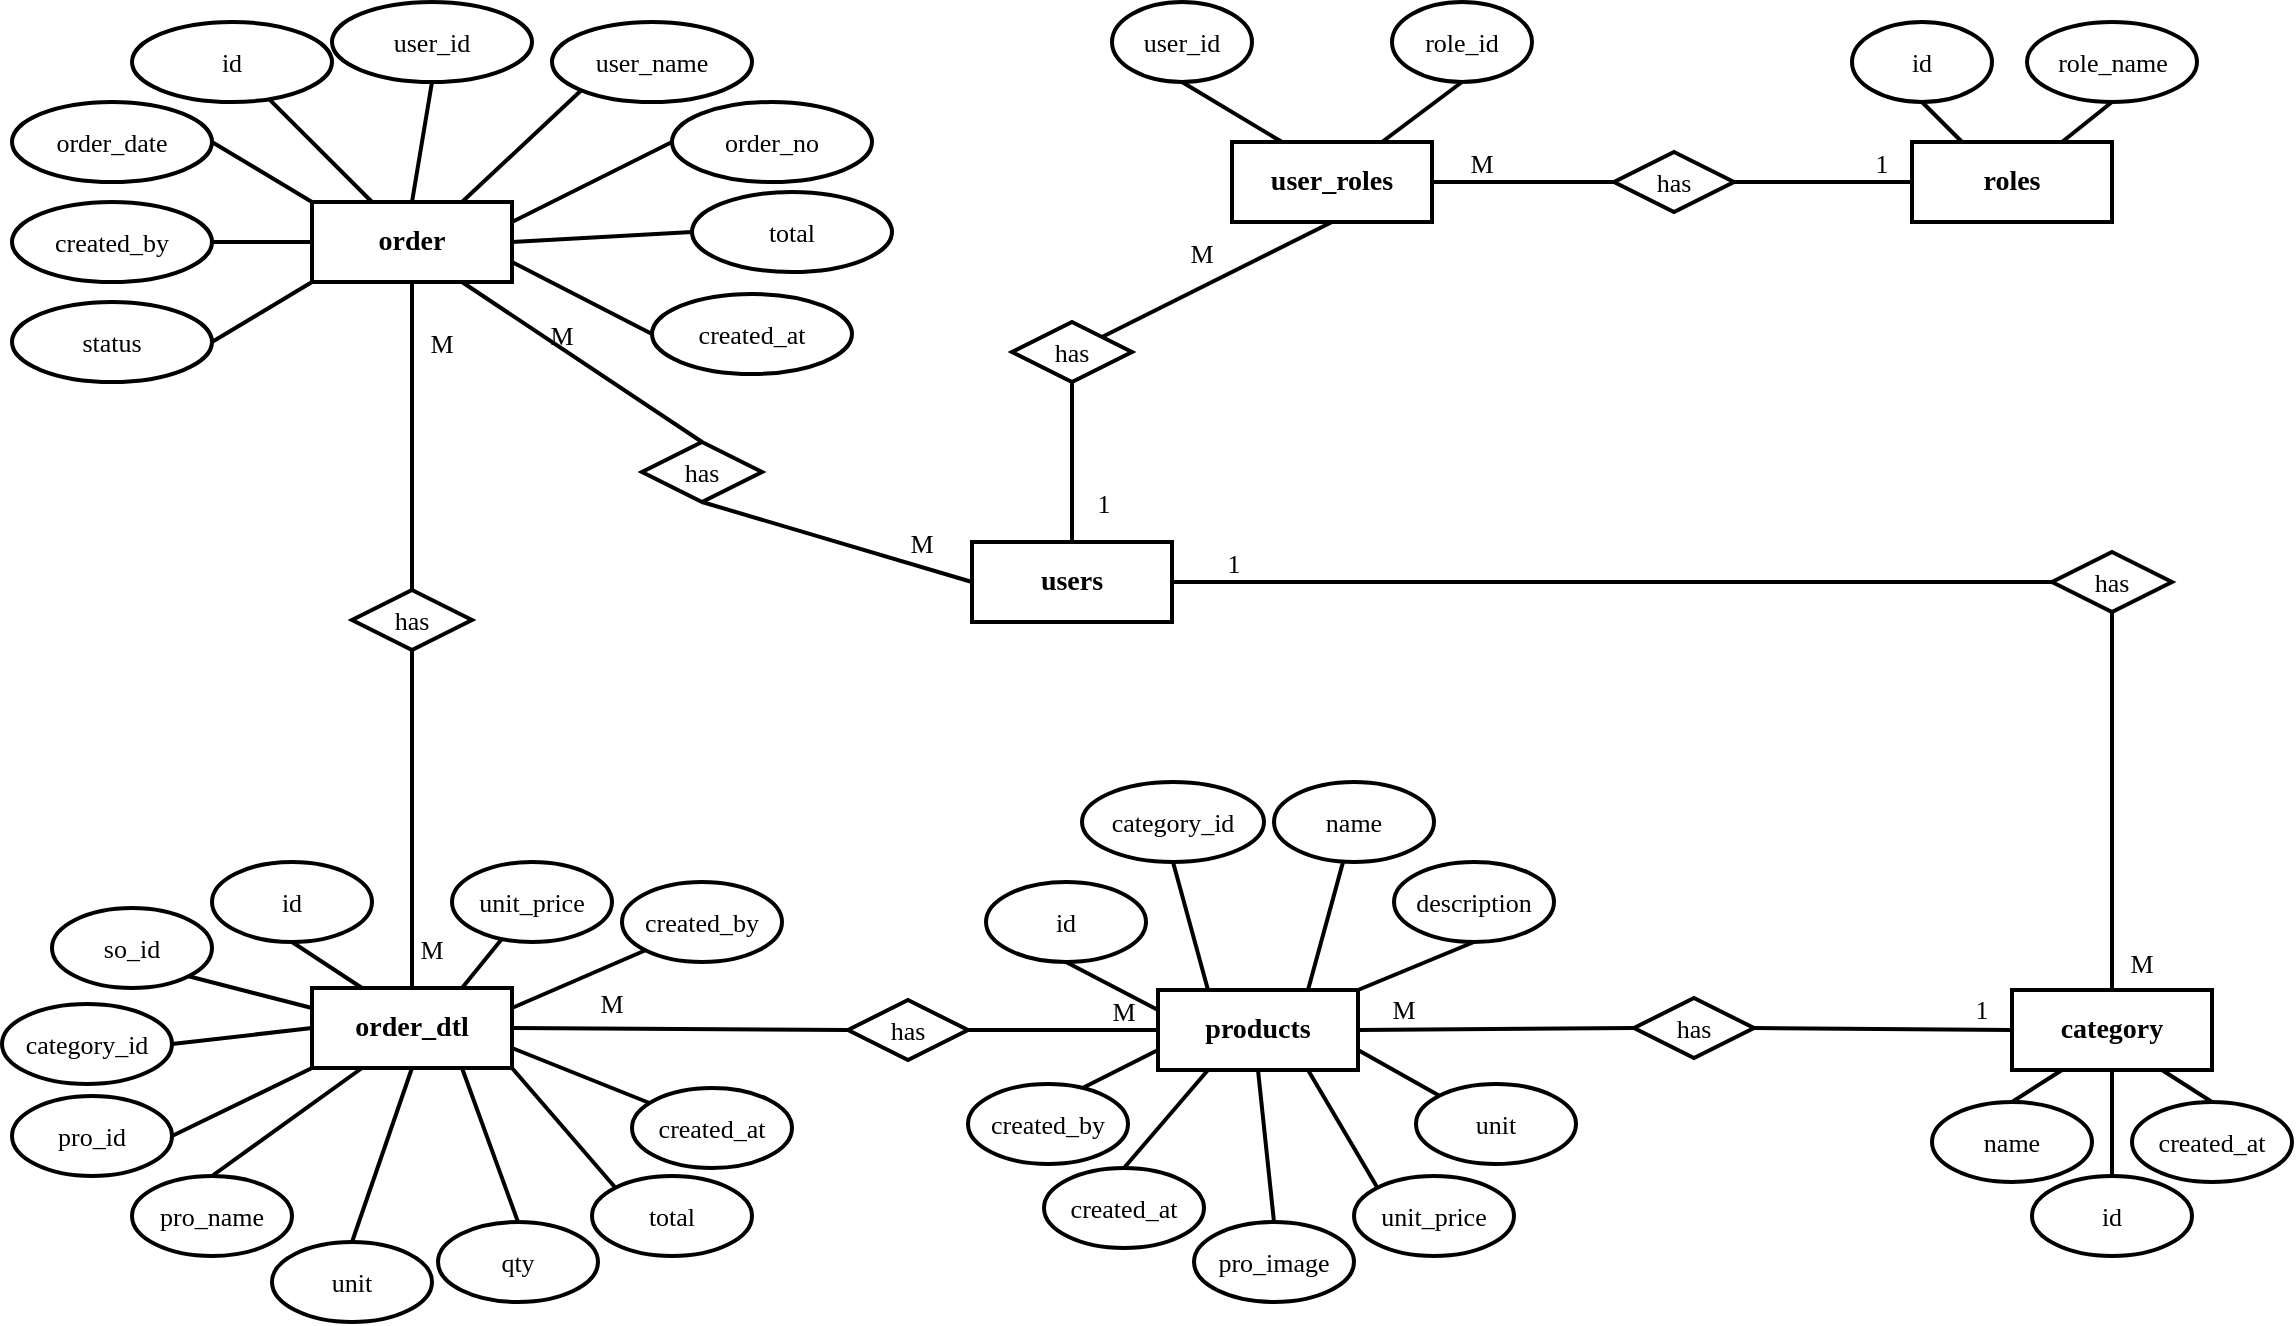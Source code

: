 <mxfile version="14.8.3" type="github">
  <diagram id="MFfuGnGE7eKgoKoQk3Xu" name="Page-1">
    <mxGraphModel dx="1736" dy="964" grid="1" gridSize="10" guides="1" tooltips="1" connect="1" arrows="1" fold="1" page="1" pageScale="1" pageWidth="1169" pageHeight="827" math="0" shadow="0">
      <root>
        <mxCell id="0" />
        <mxCell id="1" parent="0" />
        <mxCell id="R3Tt-nIXnRW_d_NXv3qJ-1" value="order" style="whiteSpace=wrap;html=1;align=center;fontSize=14;fontFamily=Verdana;fontStyle=1;strokeWidth=2;" parent="1" vertex="1">
          <mxGeometry x="165" y="190" width="100" height="40" as="geometry" />
        </mxCell>
        <mxCell id="R3Tt-nIXnRW_d_NXv3qJ-3" value="id" style="ellipse;whiteSpace=wrap;html=1;align=center;fontSize=13;fontFamily=Verdana;strokeWidth=2;" parent="1" vertex="1">
          <mxGeometry x="75" y="100" width="100" height="40" as="geometry" />
        </mxCell>
        <mxCell id="R3Tt-nIXnRW_d_NXv3qJ-4" value="user_id" style="ellipse;whiteSpace=wrap;html=1;align=center;fontSize=13;fontFamily=Verdana;strokeWidth=2;" parent="1" vertex="1">
          <mxGeometry x="175" y="90" width="100" height="40" as="geometry" />
        </mxCell>
        <mxCell id="R3Tt-nIXnRW_d_NXv3qJ-5" value="user_name" style="ellipse;whiteSpace=wrap;html=1;align=center;fontSize=13;fontFamily=Verdana;strokeWidth=2;" parent="1" vertex="1">
          <mxGeometry x="285" y="100" width="100" height="40" as="geometry" />
        </mxCell>
        <mxCell id="R3Tt-nIXnRW_d_NXv3qJ-6" value="total" style="ellipse;whiteSpace=wrap;html=1;align=center;fontSize=13;fontFamily=Verdana;strokeWidth=2;" parent="1" vertex="1">
          <mxGeometry x="355" y="185" width="100" height="40" as="geometry" />
        </mxCell>
        <mxCell id="R3Tt-nIXnRW_d_NXv3qJ-7" value="created_by" style="ellipse;whiteSpace=wrap;html=1;align=center;fontSize=13;fontFamily=Verdana;strokeWidth=2;" parent="1" vertex="1">
          <mxGeometry x="15" y="190" width="100" height="40" as="geometry" />
        </mxCell>
        <mxCell id="R3Tt-nIXnRW_d_NXv3qJ-8" value="order_no" style="ellipse;whiteSpace=wrap;html=1;align=center;fontSize=13;fontFamily=Verdana;strokeWidth=2;" parent="1" vertex="1">
          <mxGeometry x="345" y="140" width="100" height="40" as="geometry" />
        </mxCell>
        <mxCell id="R3Tt-nIXnRW_d_NXv3qJ-9" value="order_date" style="ellipse;whiteSpace=wrap;html=1;align=center;fontSize=13;fontFamily=Verdana;strokeWidth=2;" parent="1" vertex="1">
          <mxGeometry x="15" y="140" width="100" height="40" as="geometry" />
        </mxCell>
        <mxCell id="R3Tt-nIXnRW_d_NXv3qJ-10" value="created_at" style="ellipse;whiteSpace=wrap;html=1;align=center;fontSize=13;fontFamily=Verdana;strokeWidth=2;" parent="1" vertex="1">
          <mxGeometry x="335" y="236" width="100" height="40" as="geometry" />
        </mxCell>
        <mxCell id="R3Tt-nIXnRW_d_NXv3qJ-11" value="status" style="ellipse;whiteSpace=wrap;html=1;align=center;fontSize=13;fontFamily=Verdana;strokeWidth=2;" parent="1" vertex="1">
          <mxGeometry x="15" y="240" width="100" height="40" as="geometry" />
        </mxCell>
        <mxCell id="R3Tt-nIXnRW_d_NXv3qJ-14" value="" style="endArrow=none;html=1;rounded=0;strokeWidth=2;exitX=1;exitY=0.5;exitDx=0;exitDy=0;entryX=0;entryY=1;entryDx=0;entryDy=0;fontSize=13;fontFamily=Verdana;" parent="1" source="R3Tt-nIXnRW_d_NXv3qJ-11" target="R3Tt-nIXnRW_d_NXv3qJ-1" edge="1">
          <mxGeometry relative="1" as="geometry">
            <mxPoint x="335" y="330" as="sourcePoint" />
            <mxPoint x="495" y="330" as="targetPoint" />
          </mxGeometry>
        </mxCell>
        <mxCell id="R3Tt-nIXnRW_d_NXv3qJ-15" value="" style="endArrow=none;html=1;rounded=0;strokeWidth=2;exitX=1;exitY=0.5;exitDx=0;exitDy=0;entryX=0;entryY=0.5;entryDx=0;entryDy=0;fontSize=13;fontFamily=Verdana;" parent="1" source="R3Tt-nIXnRW_d_NXv3qJ-7" target="R3Tt-nIXnRW_d_NXv3qJ-1" edge="1">
          <mxGeometry relative="1" as="geometry">
            <mxPoint x="335" y="330" as="sourcePoint" />
            <mxPoint x="495" y="330" as="targetPoint" />
          </mxGeometry>
        </mxCell>
        <mxCell id="R3Tt-nIXnRW_d_NXv3qJ-16" value="" style="endArrow=none;html=1;rounded=0;strokeWidth=2;exitX=1;exitY=0.5;exitDx=0;exitDy=0;entryX=0;entryY=0;entryDx=0;entryDy=0;fontSize=13;fontFamily=Verdana;" parent="1" source="R3Tt-nIXnRW_d_NXv3qJ-9" target="R3Tt-nIXnRW_d_NXv3qJ-1" edge="1">
          <mxGeometry relative="1" as="geometry">
            <mxPoint x="335" y="330" as="sourcePoint" />
            <mxPoint x="495" y="330" as="targetPoint" />
          </mxGeometry>
        </mxCell>
        <mxCell id="R3Tt-nIXnRW_d_NXv3qJ-17" value="" style="endArrow=none;html=1;rounded=0;strokeWidth=2;fontSize=13;fontFamily=Verdana;" parent="1" source="R3Tt-nIXnRW_d_NXv3qJ-3" target="R3Tt-nIXnRW_d_NXv3qJ-1" edge="1">
          <mxGeometry relative="1" as="geometry">
            <mxPoint x="335" y="330" as="sourcePoint" />
            <mxPoint x="495" y="330" as="targetPoint" />
          </mxGeometry>
        </mxCell>
        <mxCell id="R3Tt-nIXnRW_d_NXv3qJ-18" value="" style="endArrow=none;html=1;rounded=0;strokeWidth=2;exitX=0.5;exitY=1;exitDx=0;exitDy=0;entryX=0.5;entryY=0;entryDx=0;entryDy=0;fontSize=13;fontFamily=Verdana;" parent="1" source="R3Tt-nIXnRW_d_NXv3qJ-4" target="R3Tt-nIXnRW_d_NXv3qJ-1" edge="1">
          <mxGeometry relative="1" as="geometry">
            <mxPoint x="335" y="330" as="sourcePoint" />
            <mxPoint x="495" y="330" as="targetPoint" />
          </mxGeometry>
        </mxCell>
        <mxCell id="R3Tt-nIXnRW_d_NXv3qJ-19" value="" style="endArrow=none;html=1;rounded=0;strokeWidth=2;exitX=0;exitY=1;exitDx=0;exitDy=0;entryX=0.75;entryY=0;entryDx=0;entryDy=0;fontSize=13;fontFamily=Verdana;" parent="1" source="R3Tt-nIXnRW_d_NXv3qJ-5" target="R3Tt-nIXnRW_d_NXv3qJ-1" edge="1">
          <mxGeometry relative="1" as="geometry">
            <mxPoint x="335" y="330" as="sourcePoint" />
            <mxPoint x="495" y="330" as="targetPoint" />
          </mxGeometry>
        </mxCell>
        <mxCell id="R3Tt-nIXnRW_d_NXv3qJ-20" value="" style="endArrow=none;html=1;rounded=0;strokeWidth=2;exitX=0;exitY=0.5;exitDx=0;exitDy=0;entryX=1;entryY=0.25;entryDx=0;entryDy=0;fontSize=13;fontFamily=Verdana;" parent="1" source="R3Tt-nIXnRW_d_NXv3qJ-8" target="R3Tt-nIXnRW_d_NXv3qJ-1" edge="1">
          <mxGeometry relative="1" as="geometry">
            <mxPoint x="335" y="330" as="sourcePoint" />
            <mxPoint x="495" y="330" as="targetPoint" />
          </mxGeometry>
        </mxCell>
        <mxCell id="R3Tt-nIXnRW_d_NXv3qJ-21" value="" style="endArrow=none;html=1;rounded=0;strokeWidth=2;exitX=0;exitY=0.5;exitDx=0;exitDy=0;entryX=1;entryY=0.5;entryDx=0;entryDy=0;fontSize=13;fontFamily=Verdana;" parent="1" source="R3Tt-nIXnRW_d_NXv3qJ-6" target="R3Tt-nIXnRW_d_NXv3qJ-1" edge="1">
          <mxGeometry relative="1" as="geometry">
            <mxPoint x="335" y="330" as="sourcePoint" />
            <mxPoint x="495" y="330" as="targetPoint" />
          </mxGeometry>
        </mxCell>
        <mxCell id="R3Tt-nIXnRW_d_NXv3qJ-22" value="" style="endArrow=none;html=1;rounded=0;strokeWidth=2;exitX=0;exitY=0.5;exitDx=0;exitDy=0;fontSize=13;entryX=1;entryY=0.75;entryDx=0;entryDy=0;fontFamily=Verdana;" parent="1" source="R3Tt-nIXnRW_d_NXv3qJ-10" target="R3Tt-nIXnRW_d_NXv3qJ-1" edge="1">
          <mxGeometry relative="1" as="geometry">
            <mxPoint x="335" y="330" as="sourcePoint" />
            <mxPoint x="495" y="330" as="targetPoint" />
          </mxGeometry>
        </mxCell>
        <mxCell id="R3Tt-nIXnRW_d_NXv3qJ-23" value="order_dtl" style="whiteSpace=wrap;html=1;align=center;fontSize=14;fontFamily=Verdana;fontStyle=1;strokeWidth=2;" parent="1" vertex="1">
          <mxGeometry x="165" y="583" width="100" height="40" as="geometry" />
        </mxCell>
        <mxCell id="R3Tt-nIXnRW_d_NXv3qJ-31" value="M" style="text;strokeColor=none;fillColor=none;spacingLeft=4;spacingRight=4;overflow=hidden;rotatable=0;points=[[0,0.5],[1,0.5]];portConstraint=eastwest;fontSize=13;align=center;verticalAlign=middle;fontFamily=Verdana;strokeWidth=2;" parent="1" vertex="1">
          <mxGeometry x="215" y="250" width="30" height="20" as="geometry" />
        </mxCell>
        <mxCell id="R3Tt-nIXnRW_d_NXv3qJ-32" value="has" style="shape=rhombus;perimeter=rhombusPerimeter;whiteSpace=wrap;html=1;align=center;fontSize=13;fontFamily=Verdana;strokeWidth=2;" parent="1" vertex="1">
          <mxGeometry x="185" y="384" width="60" height="30" as="geometry" />
        </mxCell>
        <mxCell id="R3Tt-nIXnRW_d_NXv3qJ-33" value="" style="endArrow=none;html=1;rounded=0;fontSize=13;strokeWidth=2;exitX=0.5;exitY=1;exitDx=0;exitDy=0;fontFamily=Verdana;" parent="1" source="R3Tt-nIXnRW_d_NXv3qJ-1" target="R3Tt-nIXnRW_d_NXv3qJ-32" edge="1">
          <mxGeometry relative="1" as="geometry">
            <mxPoint x="205" y="320" as="sourcePoint" />
            <mxPoint x="365" y="320" as="targetPoint" />
          </mxGeometry>
        </mxCell>
        <mxCell id="R3Tt-nIXnRW_d_NXv3qJ-34" value="" style="endArrow=none;html=1;rounded=0;fontSize=13;strokeWidth=2;exitX=0.5;exitY=1;exitDx=0;exitDy=0;entryX=0.5;entryY=0;entryDx=0;entryDy=0;fontFamily=Verdana;" parent="1" source="R3Tt-nIXnRW_d_NXv3qJ-32" target="R3Tt-nIXnRW_d_NXv3qJ-23" edge="1">
          <mxGeometry relative="1" as="geometry">
            <mxPoint x="205" y="320" as="sourcePoint" />
            <mxPoint x="365" y="320" as="targetPoint" />
          </mxGeometry>
        </mxCell>
        <mxCell id="R3Tt-nIXnRW_d_NXv3qJ-35" value="users" style="whiteSpace=wrap;html=1;align=center;fontSize=14;fontFamily=Verdana;fontStyle=1;strokeWidth=2;" parent="1" vertex="1">
          <mxGeometry x="495" y="360" width="100" height="40" as="geometry" />
        </mxCell>
        <mxCell id="R3Tt-nIXnRW_d_NXv3qJ-36" value="M" style="text;strokeColor=none;fillColor=none;spacingLeft=4;spacingRight=4;overflow=hidden;rotatable=0;points=[[0,0.5],[1,0.5]];portConstraint=eastwest;fontSize=13;align=center;verticalAlign=middle;fontFamily=Verdana;strokeWidth=2;" parent="1" vertex="1">
          <mxGeometry x="455" y="350" width="30" height="20" as="geometry" />
        </mxCell>
        <mxCell id="R3Tt-nIXnRW_d_NXv3qJ-37" value="has" style="shape=rhombus;perimeter=rhombusPerimeter;whiteSpace=wrap;html=1;align=center;fontSize=13;fontFamily=Verdana;strokeWidth=2;" parent="1" vertex="1">
          <mxGeometry x="330" y="310" width="60" height="30" as="geometry" />
        </mxCell>
        <mxCell id="R3Tt-nIXnRW_d_NXv3qJ-38" value="" style="endArrow=none;html=1;rounded=0;fontSize=13;strokeWidth=2;exitX=0.75;exitY=1;exitDx=0;exitDy=0;entryX=0.5;entryY=0;entryDx=0;entryDy=0;fontFamily=Verdana;" parent="1" source="R3Tt-nIXnRW_d_NXv3qJ-1" target="R3Tt-nIXnRW_d_NXv3qJ-37" edge="1">
          <mxGeometry relative="1" as="geometry">
            <mxPoint x="325" y="290" as="sourcePoint" />
            <mxPoint x="475" y="380" as="targetPoint" />
          </mxGeometry>
        </mxCell>
        <mxCell id="R3Tt-nIXnRW_d_NXv3qJ-39" value="" style="endArrow=none;html=1;rounded=0;fontSize=13;strokeWidth=2;exitX=0.5;exitY=1;exitDx=0;exitDy=0;entryX=0;entryY=0.5;entryDx=0;entryDy=0;fontFamily=Verdana;" parent="1" source="R3Tt-nIXnRW_d_NXv3qJ-37" target="R3Tt-nIXnRW_d_NXv3qJ-35" edge="1">
          <mxGeometry relative="1" as="geometry">
            <mxPoint x="315" y="380" as="sourcePoint" />
            <mxPoint x="325" y="470" as="targetPoint" />
          </mxGeometry>
        </mxCell>
        <mxCell id="R3Tt-nIXnRW_d_NXv3qJ-40" value="M" style="text;strokeColor=none;fillColor=none;spacingLeft=4;spacingRight=4;overflow=hidden;rotatable=0;points=[[0,0.5],[1,0.5]];portConstraint=eastwest;fontSize=13;align=center;verticalAlign=middle;fontFamily=Verdana;strokeWidth=2;" parent="1" vertex="1">
          <mxGeometry x="275" y="246" width="30" height="20" as="geometry" />
        </mxCell>
        <mxCell id="R3Tt-nIXnRW_d_NXv3qJ-42" value="user_roles" style="whiteSpace=wrap;html=1;align=center;fontSize=14;fontFamily=Verdana;fontStyle=1;strokeWidth=2;" parent="1" vertex="1">
          <mxGeometry x="625" y="160" width="100" height="40" as="geometry" />
        </mxCell>
        <mxCell id="R3Tt-nIXnRW_d_NXv3qJ-43" value="M" style="text;strokeColor=none;fillColor=none;spacingLeft=4;spacingRight=4;overflow=hidden;rotatable=0;points=[[0,0.5],[1,0.5]];portConstraint=eastwest;fontSize=13;align=center;verticalAlign=middle;fontFamily=Verdana;strokeWidth=2;" parent="1" vertex="1">
          <mxGeometry x="595" y="205" width="30" height="20" as="geometry" />
        </mxCell>
        <mxCell id="R3Tt-nIXnRW_d_NXv3qJ-44" value="has" style="shape=rhombus;perimeter=rhombusPerimeter;whiteSpace=wrap;html=1;align=center;fontSize=13;fontFamily=Verdana;strokeWidth=2;" parent="1" vertex="1">
          <mxGeometry x="515" y="250" width="60" height="30" as="geometry" />
        </mxCell>
        <mxCell id="R3Tt-nIXnRW_d_NXv3qJ-45" value="" style="endArrow=none;html=1;rounded=0;fontSize=13;strokeWidth=2;exitX=0.5;exitY=1;exitDx=0;exitDy=0;fontFamily=Verdana;" parent="1" source="R3Tt-nIXnRW_d_NXv3qJ-42" target="R3Tt-nIXnRW_d_NXv3qJ-44" edge="1">
          <mxGeometry relative="1" as="geometry">
            <mxPoint x="535" y="270" as="sourcePoint" />
            <mxPoint x="695" y="270" as="targetPoint" />
          </mxGeometry>
        </mxCell>
        <mxCell id="R3Tt-nIXnRW_d_NXv3qJ-46" value="" style="endArrow=none;html=1;rounded=0;fontSize=13;strokeWidth=2;exitX=0.5;exitY=1;exitDx=0;exitDy=0;entryX=0.5;entryY=0;entryDx=0;entryDy=0;fontFamily=Verdana;" parent="1" source="R3Tt-nIXnRW_d_NXv3qJ-44" target="R3Tt-nIXnRW_d_NXv3qJ-35" edge="1">
          <mxGeometry relative="1" as="geometry">
            <mxPoint x="535" y="270" as="sourcePoint" />
            <mxPoint x="545" y="360" as="targetPoint" />
          </mxGeometry>
        </mxCell>
        <mxCell id="R3Tt-nIXnRW_d_NXv3qJ-49" value="1" style="text;strokeColor=none;fillColor=none;spacingLeft=4;spacingRight=4;overflow=hidden;rotatable=0;points=[[0,0.5],[1,0.5]];portConstraint=eastwest;fontSize=13;align=center;verticalAlign=middle;fontFamily=Verdana;strokeWidth=2;" parent="1" vertex="1">
          <mxGeometry x="546" y="330" width="30" height="20" as="geometry" />
        </mxCell>
        <mxCell id="R3Tt-nIXnRW_d_NXv3qJ-50" value="user_id" style="ellipse;whiteSpace=wrap;html=1;align=center;fontSize=13;fontFamily=Verdana;strokeWidth=2;" parent="1" vertex="1">
          <mxGeometry x="565" y="90" width="70" height="40" as="geometry" />
        </mxCell>
        <mxCell id="R3Tt-nIXnRW_d_NXv3qJ-51" value="role_id" style="ellipse;whiteSpace=wrap;html=1;align=center;fontSize=13;fontFamily=Verdana;strokeWidth=2;" parent="1" vertex="1">
          <mxGeometry x="705" y="90" width="70" height="40" as="geometry" />
        </mxCell>
        <mxCell id="R3Tt-nIXnRW_d_NXv3qJ-52" value="" style="endArrow=none;html=1;rounded=0;fontSize=13;strokeWidth=2;entryX=0.5;entryY=1;entryDx=0;entryDy=0;exitX=0.25;exitY=0;exitDx=0;exitDy=0;fontFamily=Verdana;" parent="1" source="R3Tt-nIXnRW_d_NXv3qJ-42" target="R3Tt-nIXnRW_d_NXv3qJ-50" edge="1">
          <mxGeometry relative="1" as="geometry">
            <mxPoint x="345" y="270" as="sourcePoint" />
            <mxPoint x="505" y="270" as="targetPoint" />
          </mxGeometry>
        </mxCell>
        <mxCell id="R3Tt-nIXnRW_d_NXv3qJ-53" value="" style="endArrow=none;html=1;rounded=0;fontSize=13;strokeWidth=2;entryX=0.5;entryY=1;entryDx=0;entryDy=0;exitX=0.75;exitY=0;exitDx=0;exitDy=0;fontFamily=Verdana;" parent="1" source="R3Tt-nIXnRW_d_NXv3qJ-42" target="R3Tt-nIXnRW_d_NXv3qJ-51" edge="1">
          <mxGeometry relative="1" as="geometry">
            <mxPoint x="345" y="270" as="sourcePoint" />
            <mxPoint x="505" y="270" as="targetPoint" />
          </mxGeometry>
        </mxCell>
        <mxCell id="R3Tt-nIXnRW_d_NXv3qJ-54" value="roles" style="whiteSpace=wrap;html=1;align=center;fontSize=14;fontFamily=Verdana;fontStyle=1;strokeWidth=2;" parent="1" vertex="1">
          <mxGeometry x="965" y="160" width="100" height="40" as="geometry" />
        </mxCell>
        <mxCell id="R3Tt-nIXnRW_d_NXv3qJ-55" value="M" style="text;strokeColor=none;fillColor=none;spacingLeft=4;spacingRight=4;overflow=hidden;rotatable=0;points=[[0,0.5],[1,0.5]];portConstraint=eastwest;fontSize=13;align=center;verticalAlign=middle;fontFamily=Verdana;strokeWidth=2;" parent="1" vertex="1">
          <mxGeometry x="735" y="160" width="30" height="20" as="geometry" />
        </mxCell>
        <mxCell id="R3Tt-nIXnRW_d_NXv3qJ-56" value="has" style="shape=rhombus;perimeter=rhombusPerimeter;whiteSpace=wrap;html=1;align=center;fontSize=13;fontFamily=Verdana;strokeWidth=2;" parent="1" vertex="1">
          <mxGeometry x="816" y="165" width="60" height="30" as="geometry" />
        </mxCell>
        <mxCell id="R3Tt-nIXnRW_d_NXv3qJ-57" value="" style="endArrow=none;html=1;rounded=0;fontSize=13;strokeWidth=2;exitX=0;exitY=0.5;exitDx=0;exitDy=0;fontFamily=Verdana;" parent="1" source="R3Tt-nIXnRW_d_NXv3qJ-54" target="R3Tt-nIXnRW_d_NXv3qJ-56" edge="1">
          <mxGeometry relative="1" as="geometry">
            <mxPoint x="835" y="280" as="sourcePoint" />
            <mxPoint x="995" y="280" as="targetPoint" />
          </mxGeometry>
        </mxCell>
        <mxCell id="R3Tt-nIXnRW_d_NXv3qJ-58" value="1" style="text;strokeColor=none;fillColor=none;spacingLeft=4;spacingRight=4;overflow=hidden;rotatable=0;points=[[0,0.5],[1,0.5]];portConstraint=eastwest;fontSize=13;align=center;verticalAlign=middle;fontFamily=Verdana;strokeWidth=2;" parent="1" vertex="1">
          <mxGeometry x="935" y="160" width="30" height="20" as="geometry" />
        </mxCell>
        <mxCell id="R3Tt-nIXnRW_d_NXv3qJ-59" value="id" style="ellipse;whiteSpace=wrap;html=1;align=center;fontSize=13;fontFamily=Verdana;strokeWidth=2;" parent="1" vertex="1">
          <mxGeometry x="935" y="100" width="70" height="40" as="geometry" />
        </mxCell>
        <mxCell id="R3Tt-nIXnRW_d_NXv3qJ-60" value="role_name" style="ellipse;whiteSpace=wrap;html=1;align=center;fontSize=13;fontFamily=Verdana;strokeWidth=2;" parent="1" vertex="1">
          <mxGeometry x="1022.5" y="100" width="85" height="40" as="geometry" />
        </mxCell>
        <mxCell id="R3Tt-nIXnRW_d_NXv3qJ-61" value="" style="endArrow=none;html=1;rounded=0;fontSize=13;strokeWidth=2;entryX=0.5;entryY=1;entryDx=0;entryDy=0;exitX=0.25;exitY=0;exitDx=0;exitDy=0;fontFamily=Verdana;" parent="1" source="R3Tt-nIXnRW_d_NXv3qJ-54" target="R3Tt-nIXnRW_d_NXv3qJ-59" edge="1">
          <mxGeometry relative="1" as="geometry">
            <mxPoint x="645" y="280" as="sourcePoint" />
            <mxPoint x="805" y="280" as="targetPoint" />
          </mxGeometry>
        </mxCell>
        <mxCell id="R3Tt-nIXnRW_d_NXv3qJ-62" value="" style="endArrow=none;html=1;rounded=0;fontSize=13;strokeWidth=2;entryX=0.5;entryY=1;entryDx=0;entryDy=0;exitX=0.75;exitY=0;exitDx=0;exitDy=0;fontFamily=Verdana;" parent="1" source="R3Tt-nIXnRW_d_NXv3qJ-54" target="R3Tt-nIXnRW_d_NXv3qJ-60" edge="1">
          <mxGeometry relative="1" as="geometry">
            <mxPoint x="645" y="280" as="sourcePoint" />
            <mxPoint x="805" y="280" as="targetPoint" />
          </mxGeometry>
        </mxCell>
        <mxCell id="R3Tt-nIXnRW_d_NXv3qJ-63" value="" style="endArrow=none;html=1;rounded=0;fontSize=13;strokeWidth=2;exitX=0;exitY=0.5;exitDx=0;exitDy=0;entryX=1;entryY=0.5;entryDx=0;entryDy=0;fontFamily=Verdana;" parent="1" source="R3Tt-nIXnRW_d_NXv3qJ-56" target="R3Tt-nIXnRW_d_NXv3qJ-42" edge="1">
          <mxGeometry relative="1" as="geometry">
            <mxPoint x="555" y="290" as="sourcePoint" />
            <mxPoint x="555" y="390" as="targetPoint" />
          </mxGeometry>
        </mxCell>
        <mxCell id="R3Tt-nIXnRW_d_NXv3qJ-64" value="id" style="ellipse;whiteSpace=wrap;html=1;align=center;fontSize=13;fontFamily=Verdana;strokeWidth=2;" parent="1" vertex="1">
          <mxGeometry x="115" y="520" width="80" height="40" as="geometry" />
        </mxCell>
        <mxCell id="R3Tt-nIXnRW_d_NXv3qJ-65" value="qty" style="ellipse;whiteSpace=wrap;html=1;align=center;fontSize=13;fontFamily=Verdana;strokeWidth=2;" parent="1" vertex="1">
          <mxGeometry x="228" y="700" width="80" height="40" as="geometry" />
        </mxCell>
        <mxCell id="R3Tt-nIXnRW_d_NXv3qJ-66" value="so_id" style="ellipse;whiteSpace=wrap;html=1;align=center;fontSize=13;fontFamily=Verdana;strokeWidth=2;" parent="1" vertex="1">
          <mxGeometry x="35" y="543" width="80" height="40" as="geometry" />
        </mxCell>
        <mxCell id="R3Tt-nIXnRW_d_NXv3qJ-67" value="category_id" style="ellipse;whiteSpace=wrap;html=1;align=center;fontSize=13;fontFamily=Verdana;strokeWidth=2;" parent="1" vertex="1">
          <mxGeometry x="10" y="591" width="85" height="40" as="geometry" />
        </mxCell>
        <mxCell id="R3Tt-nIXnRW_d_NXv3qJ-68" value="pro_id" style="ellipse;whiteSpace=wrap;html=1;align=center;fontSize=13;fontFamily=Verdana;strokeWidth=2;" parent="1" vertex="1">
          <mxGeometry x="15" y="637" width="80" height="40" as="geometry" />
        </mxCell>
        <mxCell id="R3Tt-nIXnRW_d_NXv3qJ-69" value="pro_name" style="ellipse;whiteSpace=wrap;html=1;align=center;fontSize=13;fontFamily=Verdana;strokeWidth=2;" parent="1" vertex="1">
          <mxGeometry x="75" y="677" width="80" height="40" as="geometry" />
        </mxCell>
        <mxCell id="R3Tt-nIXnRW_d_NXv3qJ-70" value="unit" style="ellipse;whiteSpace=wrap;html=1;align=center;fontSize=13;fontFamily=Verdana;strokeWidth=2;" parent="1" vertex="1">
          <mxGeometry x="145" y="710" width="80" height="40" as="geometry" />
        </mxCell>
        <mxCell id="R3Tt-nIXnRW_d_NXv3qJ-71" value="total" style="ellipse;whiteSpace=wrap;html=1;align=center;fontSize=13;fontFamily=Verdana;strokeWidth=2;" parent="1" vertex="1">
          <mxGeometry x="305" y="677" width="80" height="40" as="geometry" />
        </mxCell>
        <mxCell id="R3Tt-nIXnRW_d_NXv3qJ-72" value="created_at" style="ellipse;whiteSpace=wrap;html=1;align=center;fontSize=13;fontFamily=Verdana;strokeWidth=2;" parent="1" vertex="1">
          <mxGeometry x="325" y="633" width="80" height="40" as="geometry" />
        </mxCell>
        <mxCell id="R3Tt-nIXnRW_d_NXv3qJ-73" value="created_by" style="ellipse;whiteSpace=wrap;html=1;align=center;fontSize=13;fontFamily=Verdana;strokeWidth=2;" parent="1" vertex="1">
          <mxGeometry x="320" y="530" width="80" height="40" as="geometry" />
        </mxCell>
        <mxCell id="R3Tt-nIXnRW_d_NXv3qJ-74" value="unit_price" style="ellipse;whiteSpace=wrap;html=1;align=center;fontSize=13;fontFamily=Verdana;strokeWidth=2;" parent="1" vertex="1">
          <mxGeometry x="235" y="520" width="80" height="40" as="geometry" />
        </mxCell>
        <mxCell id="R3Tt-nIXnRW_d_NXv3qJ-75" value="" style="endArrow=none;html=1;rounded=0;fontSize=13;strokeWidth=2;exitX=0.5;exitY=1;exitDx=0;exitDy=0;entryX=0.25;entryY=0;entryDx=0;entryDy=0;fontFamily=Verdana;" parent="1" source="R3Tt-nIXnRW_d_NXv3qJ-64" target="R3Tt-nIXnRW_d_NXv3qJ-23" edge="1">
          <mxGeometry relative="1" as="geometry">
            <mxPoint x="155" y="713" as="sourcePoint" />
            <mxPoint x="315" y="713" as="targetPoint" />
          </mxGeometry>
        </mxCell>
        <mxCell id="R3Tt-nIXnRW_d_NXv3qJ-76" value="" style="endArrow=none;html=1;rounded=0;fontSize=13;strokeWidth=2;exitX=1;exitY=1;exitDx=0;exitDy=0;entryX=0;entryY=0.25;entryDx=0;entryDy=0;fontFamily=Verdana;" parent="1" source="R3Tt-nIXnRW_d_NXv3qJ-66" target="R3Tt-nIXnRW_d_NXv3qJ-23" edge="1">
          <mxGeometry relative="1" as="geometry">
            <mxPoint x="155" y="713" as="sourcePoint" />
            <mxPoint x="315" y="713" as="targetPoint" />
          </mxGeometry>
        </mxCell>
        <mxCell id="R3Tt-nIXnRW_d_NXv3qJ-77" value="" style="endArrow=none;html=1;rounded=0;fontSize=13;strokeWidth=2;exitX=1;exitY=0.5;exitDx=0;exitDy=0;entryX=0;entryY=0.5;entryDx=0;entryDy=0;fontFamily=Verdana;" parent="1" source="R3Tt-nIXnRW_d_NXv3qJ-67" target="R3Tt-nIXnRW_d_NXv3qJ-23" edge="1">
          <mxGeometry relative="1" as="geometry">
            <mxPoint x="155" y="713" as="sourcePoint" />
            <mxPoint x="315" y="713" as="targetPoint" />
          </mxGeometry>
        </mxCell>
        <mxCell id="R3Tt-nIXnRW_d_NXv3qJ-78" value="" style="endArrow=none;html=1;rounded=0;fontSize=13;strokeWidth=2;exitX=1;exitY=0.5;exitDx=0;exitDy=0;entryX=0;entryY=1;entryDx=0;entryDy=0;fontFamily=Verdana;" parent="1" source="R3Tt-nIXnRW_d_NXv3qJ-68" target="R3Tt-nIXnRW_d_NXv3qJ-23" edge="1">
          <mxGeometry relative="1" as="geometry">
            <mxPoint x="155" y="713" as="sourcePoint" />
            <mxPoint x="315" y="713" as="targetPoint" />
          </mxGeometry>
        </mxCell>
        <mxCell id="R3Tt-nIXnRW_d_NXv3qJ-79" value="" style="endArrow=none;html=1;rounded=0;fontSize=13;strokeWidth=2;exitX=0.5;exitY=0;exitDx=0;exitDy=0;entryX=0.25;entryY=1;entryDx=0;entryDy=0;fontFamily=Verdana;" parent="1" source="R3Tt-nIXnRW_d_NXv3qJ-69" target="R3Tt-nIXnRW_d_NXv3qJ-23" edge="1">
          <mxGeometry relative="1" as="geometry">
            <mxPoint x="155" y="713" as="sourcePoint" />
            <mxPoint x="315" y="713" as="targetPoint" />
          </mxGeometry>
        </mxCell>
        <mxCell id="R3Tt-nIXnRW_d_NXv3qJ-80" value="" style="endArrow=none;html=1;rounded=0;fontSize=13;strokeWidth=2;exitX=0.5;exitY=1;exitDx=0;exitDy=0;entryX=0.5;entryY=0;entryDx=0;entryDy=0;fontFamily=Verdana;" parent="1" source="R3Tt-nIXnRW_d_NXv3qJ-23" target="R3Tt-nIXnRW_d_NXv3qJ-70" edge="1">
          <mxGeometry relative="1" as="geometry">
            <mxPoint x="155" y="713" as="sourcePoint" />
            <mxPoint x="315" y="713" as="targetPoint" />
          </mxGeometry>
        </mxCell>
        <mxCell id="R3Tt-nIXnRW_d_NXv3qJ-81" value="" style="endArrow=none;html=1;rounded=0;fontSize=13;strokeWidth=2;exitX=0.75;exitY=1;exitDx=0;exitDy=0;entryX=0.5;entryY=0;entryDx=0;entryDy=0;fontFamily=Verdana;" parent="1" source="R3Tt-nIXnRW_d_NXv3qJ-23" target="R3Tt-nIXnRW_d_NXv3qJ-65" edge="1">
          <mxGeometry relative="1" as="geometry">
            <mxPoint x="155" y="713" as="sourcePoint" />
            <mxPoint x="315" y="713" as="targetPoint" />
          </mxGeometry>
        </mxCell>
        <mxCell id="R3Tt-nIXnRW_d_NXv3qJ-82" value="" style="endArrow=none;html=1;rounded=0;fontSize=13;strokeWidth=2;exitX=1;exitY=1;exitDx=0;exitDy=0;entryX=0;entryY=0;entryDx=0;entryDy=0;fontFamily=Verdana;" parent="1" source="R3Tt-nIXnRW_d_NXv3qJ-23" target="R3Tt-nIXnRW_d_NXv3qJ-71" edge="1">
          <mxGeometry relative="1" as="geometry">
            <mxPoint x="155" y="713" as="sourcePoint" />
            <mxPoint x="315" y="713" as="targetPoint" />
          </mxGeometry>
        </mxCell>
        <mxCell id="R3Tt-nIXnRW_d_NXv3qJ-83" value="" style="endArrow=none;html=1;rounded=0;fontSize=13;strokeWidth=2;exitX=1;exitY=0.75;exitDx=0;exitDy=0;fontFamily=Verdana;" parent="1" source="R3Tt-nIXnRW_d_NXv3qJ-23" target="R3Tt-nIXnRW_d_NXv3qJ-72" edge="1">
          <mxGeometry relative="1" as="geometry">
            <mxPoint x="155" y="713" as="sourcePoint" />
            <mxPoint x="315" y="713" as="targetPoint" />
          </mxGeometry>
        </mxCell>
        <mxCell id="R3Tt-nIXnRW_d_NXv3qJ-84" value="" style="endArrow=none;html=1;rounded=0;fontSize=13;strokeWidth=2;exitX=1;exitY=0.25;exitDx=0;exitDy=0;entryX=0;entryY=1;entryDx=0;entryDy=0;fontFamily=Verdana;" parent="1" source="R3Tt-nIXnRW_d_NXv3qJ-23" target="R3Tt-nIXnRW_d_NXv3qJ-73" edge="1">
          <mxGeometry relative="1" as="geometry">
            <mxPoint x="155" y="713" as="sourcePoint" />
            <mxPoint x="315" y="713" as="targetPoint" />
          </mxGeometry>
        </mxCell>
        <mxCell id="R3Tt-nIXnRW_d_NXv3qJ-85" value="" style="endArrow=none;html=1;rounded=0;fontSize=13;strokeWidth=2;exitX=0.75;exitY=0;exitDx=0;exitDy=0;fontFamily=Verdana;" parent="1" source="R3Tt-nIXnRW_d_NXv3qJ-23" target="R3Tt-nIXnRW_d_NXv3qJ-74" edge="1">
          <mxGeometry relative="1" as="geometry">
            <mxPoint x="155" y="713" as="sourcePoint" />
            <mxPoint x="315" y="713" as="targetPoint" />
          </mxGeometry>
        </mxCell>
        <mxCell id="R3Tt-nIXnRW_d_NXv3qJ-87" value="products" style="whiteSpace=wrap;html=1;align=center;fontSize=14;fontFamily=Verdana;fontStyle=1;strokeWidth=2;" parent="1" vertex="1">
          <mxGeometry x="588" y="584" width="100" height="40" as="geometry" />
        </mxCell>
        <mxCell id="R3Tt-nIXnRW_d_NXv3qJ-89" value="has" style="shape=rhombus;perimeter=rhombusPerimeter;whiteSpace=wrap;html=1;align=center;fontSize=13;fontFamily=Verdana;strokeWidth=2;" parent="1" vertex="1">
          <mxGeometry x="433" y="589" width="60" height="30" as="geometry" />
        </mxCell>
        <mxCell id="R3Tt-nIXnRW_d_NXv3qJ-90" value="" style="endArrow=none;html=1;rounded=0;fontSize=13;strokeWidth=2;exitX=1;exitY=0.5;exitDx=0;exitDy=0;entryX=0;entryY=0.5;entryDx=0;entryDy=0;fontFamily=Verdana;" parent="1" source="R3Tt-nIXnRW_d_NXv3qJ-23" target="R3Tt-nIXnRW_d_NXv3qJ-89" edge="1">
          <mxGeometry relative="1" as="geometry">
            <mxPoint x="385" y="630" as="sourcePoint" />
            <mxPoint x="545" y="630" as="targetPoint" />
          </mxGeometry>
        </mxCell>
        <mxCell id="R3Tt-nIXnRW_d_NXv3qJ-91" value="" style="endArrow=none;html=1;rounded=0;fontSize=13;strokeWidth=2;exitX=1;exitY=0.5;exitDx=0;exitDy=0;entryX=0;entryY=0.5;entryDx=0;entryDy=0;fontFamily=Verdana;" parent="1" source="R3Tt-nIXnRW_d_NXv3qJ-89" target="R3Tt-nIXnRW_d_NXv3qJ-87" edge="1">
          <mxGeometry relative="1" as="geometry">
            <mxPoint x="493" y="603" as="sourcePoint" />
            <mxPoint x="583" y="604" as="targetPoint" />
          </mxGeometry>
        </mxCell>
        <mxCell id="R3Tt-nIXnRW_d_NXv3qJ-92" value="M" style="text;strokeColor=none;fillColor=none;spacingLeft=4;spacingRight=4;overflow=hidden;rotatable=0;points=[[0,0.5],[1,0.5]];portConstraint=eastwest;fontSize=13;align=center;verticalAlign=middle;fontFamily=Verdana;strokeWidth=2;" parent="1" vertex="1">
          <mxGeometry x="556" y="584" width="30" height="20" as="geometry" />
        </mxCell>
        <mxCell id="R3Tt-nIXnRW_d_NXv3qJ-94" value="category" style="whiteSpace=wrap;html=1;align=center;fontSize=14;fontFamily=Verdana;fontStyle=1;strokeWidth=2;" parent="1" vertex="1">
          <mxGeometry x="1015" y="584" width="100" height="40" as="geometry" />
        </mxCell>
        <mxCell id="R3Tt-nIXnRW_d_NXv3qJ-95" value="" style="endArrow=none;html=1;rounded=0;fontSize=13;strokeWidth=2;exitX=1;exitY=0.5;exitDx=0;exitDy=0;entryX=0;entryY=0.5;entryDx=0;entryDy=0;fontFamily=Verdana;" parent="1" source="R3Tt-nIXnRW_d_NXv3qJ-87" target="R3Tt-nIXnRW_d_NXv3qJ-97" edge="1">
          <mxGeometry relative="1" as="geometry">
            <mxPoint x="766" y="570" as="sourcePoint" />
            <mxPoint x="866" y="570" as="targetPoint" />
          </mxGeometry>
        </mxCell>
        <mxCell id="R3Tt-nIXnRW_d_NXv3qJ-97" value="has" style="shape=rhombus;perimeter=rhombusPerimeter;whiteSpace=wrap;html=1;align=center;fontSize=13;fontFamily=Verdana;strokeWidth=2;" parent="1" vertex="1">
          <mxGeometry x="826" y="588" width="60" height="30" as="geometry" />
        </mxCell>
        <mxCell id="R3Tt-nIXnRW_d_NXv3qJ-99" value="" style="endArrow=none;html=1;rounded=0;fontSize=13;strokeWidth=2;entryX=1;entryY=0.5;entryDx=0;entryDy=0;exitX=0;exitY=0.5;exitDx=0;exitDy=0;fontFamily=Verdana;" parent="1" source="R3Tt-nIXnRW_d_NXv3qJ-94" target="R3Tt-nIXnRW_d_NXv3qJ-97" edge="1">
          <mxGeometry relative="1" as="geometry">
            <mxPoint x="1025" y="480" as="sourcePoint" />
            <mxPoint x="895" y="457" as="targetPoint" />
          </mxGeometry>
        </mxCell>
        <mxCell id="R3Tt-nIXnRW_d_NXv3qJ-100" value="M" style="text;strokeColor=none;fillColor=none;spacingLeft=4;spacingRight=4;overflow=hidden;rotatable=0;points=[[0,0.5],[1,0.5]];portConstraint=eastwest;fontSize=13;align=center;verticalAlign=middle;fontFamily=Verdana;strokeWidth=2;" parent="1" vertex="1">
          <mxGeometry x="696" y="583" width="30" height="20" as="geometry" />
        </mxCell>
        <mxCell id="R3Tt-nIXnRW_d_NXv3qJ-101" value="description" style="ellipse;whiteSpace=wrap;html=1;align=center;fontSize=13;fontFamily=Verdana;strokeWidth=2;" parent="1" vertex="1">
          <mxGeometry x="706" y="520" width="80" height="40" as="geometry" />
        </mxCell>
        <mxCell id="R3Tt-nIXnRW_d_NXv3qJ-102" value="pro_image" style="ellipse;whiteSpace=wrap;html=1;align=center;fontSize=13;fontFamily=Verdana;strokeWidth=2;" parent="1" vertex="1">
          <mxGeometry x="606" y="700" width="80" height="40" as="geometry" />
        </mxCell>
        <mxCell id="R3Tt-nIXnRW_d_NXv3qJ-103" value="created_at" style="ellipse;whiteSpace=wrap;html=1;align=center;fontSize=13;fontFamily=Verdana;strokeWidth=2;" parent="1" vertex="1">
          <mxGeometry x="531" y="673" width="80" height="40" as="geometry" />
        </mxCell>
        <mxCell id="R3Tt-nIXnRW_d_NXv3qJ-104" value="unit_price" style="ellipse;whiteSpace=wrap;html=1;align=center;fontSize=13;fontFamily=Verdana;strokeWidth=2;" parent="1" vertex="1">
          <mxGeometry x="686" y="677" width="80" height="40" as="geometry" />
        </mxCell>
        <mxCell id="R3Tt-nIXnRW_d_NXv3qJ-105" value="unit" style="ellipse;whiteSpace=wrap;html=1;align=center;fontSize=13;fontFamily=Verdana;strokeWidth=2;" parent="1" vertex="1">
          <mxGeometry x="717" y="631" width="80" height="40" as="geometry" />
        </mxCell>
        <mxCell id="R3Tt-nIXnRW_d_NXv3qJ-106" value="created_by" style="ellipse;whiteSpace=wrap;html=1;align=center;fontSize=13;fontFamily=Verdana;strokeWidth=2;" parent="1" vertex="1">
          <mxGeometry x="493" y="631" width="80" height="40" as="geometry" />
        </mxCell>
        <mxCell id="R3Tt-nIXnRW_d_NXv3qJ-107" value="name" style="ellipse;whiteSpace=wrap;html=1;align=center;fontSize=13;fontFamily=Verdana;strokeWidth=2;" parent="1" vertex="1">
          <mxGeometry x="646" y="480" width="80" height="40" as="geometry" />
        </mxCell>
        <mxCell id="R3Tt-nIXnRW_d_NXv3qJ-108" value="category_id" style="ellipse;whiteSpace=wrap;html=1;align=center;fontSize=13;fontFamily=Verdana;strokeWidth=2;" parent="1" vertex="1">
          <mxGeometry x="550" y="480" width="91" height="40" as="geometry" />
        </mxCell>
        <mxCell id="R3Tt-nIXnRW_d_NXv3qJ-109" value="id" style="ellipse;whiteSpace=wrap;html=1;align=center;fontSize=13;fontFamily=Verdana;strokeWidth=2;" parent="1" vertex="1">
          <mxGeometry x="502" y="530" width="80" height="40" as="geometry" />
        </mxCell>
        <mxCell id="R3Tt-nIXnRW_d_NXv3qJ-110" value="" style="endArrow=none;html=1;rounded=0;fontSize=13;strokeWidth=2;exitX=0.716;exitY=0.049;exitDx=0;exitDy=0;entryX=0;entryY=0.75;entryDx=0;entryDy=0;exitPerimeter=0;fontFamily=Verdana;" parent="1" source="R3Tt-nIXnRW_d_NXv3qJ-106" target="R3Tt-nIXnRW_d_NXv3qJ-87" edge="1">
          <mxGeometry relative="1" as="geometry">
            <mxPoint x="486" y="640" as="sourcePoint" />
            <mxPoint x="646" y="640" as="targetPoint" />
          </mxGeometry>
        </mxCell>
        <mxCell id="R3Tt-nIXnRW_d_NXv3qJ-111" value="" style="endArrow=none;html=1;rounded=0;fontSize=13;strokeWidth=2;exitX=0.5;exitY=0;exitDx=0;exitDy=0;entryX=0.25;entryY=1;entryDx=0;entryDy=0;fontFamily=Verdana;" parent="1" source="R3Tt-nIXnRW_d_NXv3qJ-103" target="R3Tt-nIXnRW_d_NXv3qJ-87" edge="1">
          <mxGeometry relative="1" as="geometry">
            <mxPoint x="556" y="640" as="sourcePoint" />
            <mxPoint x="716" y="640" as="targetPoint" />
          </mxGeometry>
        </mxCell>
        <mxCell id="R3Tt-nIXnRW_d_NXv3qJ-112" value="" style="endArrow=none;html=1;rounded=0;fontSize=13;strokeWidth=2;exitX=0.5;exitY=0;exitDx=0;exitDy=0;entryX=0.5;entryY=1;entryDx=0;entryDy=0;fontFamily=Verdana;" parent="1" source="R3Tt-nIXnRW_d_NXv3qJ-102" target="R3Tt-nIXnRW_d_NXv3qJ-87" edge="1">
          <mxGeometry relative="1" as="geometry">
            <mxPoint x="556" y="640" as="sourcePoint" />
            <mxPoint x="716" y="640" as="targetPoint" />
          </mxGeometry>
        </mxCell>
        <mxCell id="R3Tt-nIXnRW_d_NXv3qJ-113" value="" style="endArrow=none;html=1;rounded=0;fontSize=13;strokeWidth=2;exitX=0;exitY=0;exitDx=0;exitDy=0;entryX=0.75;entryY=1;entryDx=0;entryDy=0;fontFamily=Verdana;" parent="1" source="R3Tt-nIXnRW_d_NXv3qJ-104" target="R3Tt-nIXnRW_d_NXv3qJ-87" edge="1">
          <mxGeometry relative="1" as="geometry">
            <mxPoint x="556" y="640" as="sourcePoint" />
            <mxPoint x="716" y="640" as="targetPoint" />
          </mxGeometry>
        </mxCell>
        <mxCell id="R3Tt-nIXnRW_d_NXv3qJ-114" value="" style="endArrow=none;html=1;rounded=0;fontSize=13;strokeWidth=2;exitX=1;exitY=0.75;exitDx=0;exitDy=0;entryX=0;entryY=0;entryDx=0;entryDy=0;fontFamily=Verdana;" parent="1" source="R3Tt-nIXnRW_d_NXv3qJ-87" target="R3Tt-nIXnRW_d_NXv3qJ-105" edge="1">
          <mxGeometry relative="1" as="geometry">
            <mxPoint x="556" y="640" as="sourcePoint" />
            <mxPoint x="716" y="640" as="targetPoint" />
          </mxGeometry>
        </mxCell>
        <mxCell id="R3Tt-nIXnRW_d_NXv3qJ-115" value="" style="endArrow=none;html=1;rounded=0;fontSize=13;strokeWidth=2;exitX=0.5;exitY=1;exitDx=0;exitDy=0;entryX=0;entryY=0.25;entryDx=0;entryDy=0;fontFamily=Verdana;" parent="1" source="R3Tt-nIXnRW_d_NXv3qJ-109" target="R3Tt-nIXnRW_d_NXv3qJ-87" edge="1">
          <mxGeometry relative="1" as="geometry">
            <mxPoint x="556" y="640" as="sourcePoint" />
            <mxPoint x="716" y="640" as="targetPoint" />
          </mxGeometry>
        </mxCell>
        <mxCell id="R3Tt-nIXnRW_d_NXv3qJ-116" value="" style="endArrow=none;html=1;rounded=0;fontSize=13;strokeWidth=2;exitX=0.5;exitY=1;exitDx=0;exitDy=0;entryX=0.25;entryY=0;entryDx=0;entryDy=0;fontFamily=Verdana;" parent="1" source="R3Tt-nIXnRW_d_NXv3qJ-108" target="R3Tt-nIXnRW_d_NXv3qJ-87" edge="1">
          <mxGeometry relative="1" as="geometry">
            <mxPoint x="556" y="640" as="sourcePoint" />
            <mxPoint x="716" y="640" as="targetPoint" />
          </mxGeometry>
        </mxCell>
        <mxCell id="R3Tt-nIXnRW_d_NXv3qJ-117" value="" style="endArrow=none;html=1;rounded=0;fontSize=13;strokeWidth=2;entryX=0.75;entryY=0;entryDx=0;entryDy=0;fontFamily=Verdana;" parent="1" source="R3Tt-nIXnRW_d_NXv3qJ-107" target="R3Tt-nIXnRW_d_NXv3qJ-87" edge="1">
          <mxGeometry relative="1" as="geometry">
            <mxPoint x="556" y="640" as="sourcePoint" />
            <mxPoint x="716" y="640" as="targetPoint" />
          </mxGeometry>
        </mxCell>
        <mxCell id="R3Tt-nIXnRW_d_NXv3qJ-118" value="" style="endArrow=none;html=1;rounded=0;fontSize=13;strokeWidth=2;exitX=0.5;exitY=1;exitDx=0;exitDy=0;entryX=1;entryY=0;entryDx=0;entryDy=0;fontFamily=Verdana;" parent="1" source="R3Tt-nIXnRW_d_NXv3qJ-101" target="R3Tt-nIXnRW_d_NXv3qJ-87" edge="1">
          <mxGeometry relative="1" as="geometry">
            <mxPoint x="556" y="640" as="sourcePoint" />
            <mxPoint x="716" y="640" as="targetPoint" />
          </mxGeometry>
        </mxCell>
        <mxCell id="R3Tt-nIXnRW_d_NXv3qJ-119" value="id" style="ellipse;whiteSpace=wrap;html=1;align=center;fontSize=13;fontFamily=Verdana;strokeWidth=2;" parent="1" vertex="1">
          <mxGeometry x="1025" y="677" width="80" height="40" as="geometry" />
        </mxCell>
        <mxCell id="R3Tt-nIXnRW_d_NXv3qJ-120" value="name" style="ellipse;whiteSpace=wrap;html=1;align=center;fontSize=13;fontFamily=Verdana;strokeWidth=2;" parent="1" vertex="1">
          <mxGeometry x="975" y="640" width="80" height="40" as="geometry" />
        </mxCell>
        <mxCell id="R3Tt-nIXnRW_d_NXv3qJ-121" value="created_at" style="ellipse;whiteSpace=wrap;html=1;align=center;fontSize=13;fontFamily=Verdana;strokeWidth=2;" parent="1" vertex="1">
          <mxGeometry x="1075" y="640" width="80" height="40" as="geometry" />
        </mxCell>
        <mxCell id="R3Tt-nIXnRW_d_NXv3qJ-122" value="" style="endArrow=none;html=1;rounded=0;fontSize=13;strokeWidth=2;entryX=0.5;entryY=0;entryDx=0;entryDy=0;exitX=0.5;exitY=1;exitDx=0;exitDy=0;fontFamily=Verdana;" parent="1" source="R3Tt-nIXnRW_d_NXv3qJ-94" target="R3Tt-nIXnRW_d_NXv3qJ-119" edge="1">
          <mxGeometry relative="1" as="geometry">
            <mxPoint x="1055" y="620" as="sourcePoint" />
            <mxPoint x="1025" y="484" as="targetPoint" />
          </mxGeometry>
        </mxCell>
        <mxCell id="R3Tt-nIXnRW_d_NXv3qJ-123" value="" style="endArrow=none;html=1;rounded=0;fontSize=13;strokeWidth=2;exitX=0.5;exitY=0;exitDx=0;exitDy=0;entryX=0.25;entryY=1;entryDx=0;entryDy=0;fontFamily=Verdana;" parent="1" source="R3Tt-nIXnRW_d_NXv3qJ-120" target="R3Tt-nIXnRW_d_NXv3qJ-94" edge="1">
          <mxGeometry relative="1" as="geometry">
            <mxPoint x="865" y="484" as="sourcePoint" />
            <mxPoint x="1015" y="480" as="targetPoint" />
          </mxGeometry>
        </mxCell>
        <mxCell id="R3Tt-nIXnRW_d_NXv3qJ-124" value="" style="endArrow=none;html=1;rounded=0;fontSize=13;strokeWidth=2;exitX=0.5;exitY=0;exitDx=0;exitDy=0;entryX=0.75;entryY=1;entryDx=0;entryDy=0;fontFamily=Verdana;" parent="1" source="R3Tt-nIXnRW_d_NXv3qJ-121" target="R3Tt-nIXnRW_d_NXv3qJ-94" edge="1">
          <mxGeometry relative="1" as="geometry">
            <mxPoint x="865" y="484" as="sourcePoint" />
            <mxPoint x="1025" y="484" as="targetPoint" />
          </mxGeometry>
        </mxCell>
        <mxCell id="R3Tt-nIXnRW_d_NXv3qJ-125" value="has" style="shape=rhombus;perimeter=rhombusPerimeter;whiteSpace=wrap;html=1;align=center;fontSize=13;fontFamily=Verdana;strokeWidth=2;" parent="1" vertex="1">
          <mxGeometry x="1035" y="365" width="60" height="30" as="geometry" />
        </mxCell>
        <mxCell id="R3Tt-nIXnRW_d_NXv3qJ-126" value="" style="endArrow=none;html=1;rounded=0;fontSize=13;strokeWidth=2;exitX=1;exitY=0.5;exitDx=0;exitDy=0;entryX=0;entryY=0.5;entryDx=0;entryDy=0;fontFamily=Verdana;" parent="1" source="R3Tt-nIXnRW_d_NXv3qJ-35" target="R3Tt-nIXnRW_d_NXv3qJ-125" edge="1">
          <mxGeometry relative="1" as="geometry">
            <mxPoint x="645" y="450" as="sourcePoint" />
            <mxPoint x="805" y="450" as="targetPoint" />
          </mxGeometry>
        </mxCell>
        <mxCell id="R3Tt-nIXnRW_d_NXv3qJ-127" value="" style="endArrow=none;html=1;rounded=0;fontSize=13;strokeWidth=2;exitX=0.5;exitY=1;exitDx=0;exitDy=0;entryX=0.5;entryY=0;entryDx=0;entryDy=0;fontFamily=Verdana;" parent="1" source="R3Tt-nIXnRW_d_NXv3qJ-125" target="R3Tt-nIXnRW_d_NXv3qJ-94" edge="1">
          <mxGeometry relative="1" as="geometry">
            <mxPoint x="645" y="450" as="sourcePoint" />
            <mxPoint x="805" y="450" as="targetPoint" />
          </mxGeometry>
        </mxCell>
        <mxCell id="-YsVsnImsNgv7rPEbODC-1" value="M" style="text;strokeColor=none;fillColor=none;spacingLeft=4;spacingRight=4;overflow=hidden;rotatable=0;points=[[0,0.5],[1,0.5]];portConstraint=eastwest;fontSize=13;align=center;verticalAlign=middle;fontFamily=Verdana;strokeWidth=2;" parent="1" vertex="1">
          <mxGeometry x="1065" y="560" width="30" height="20" as="geometry" />
        </mxCell>
        <mxCell id="-YsVsnImsNgv7rPEbODC-2" value="1" style="text;strokeColor=none;fillColor=none;spacingLeft=4;spacingRight=4;overflow=hidden;rotatable=0;points=[[0,0.5],[1,0.5]];portConstraint=eastwest;fontSize=13;align=center;verticalAlign=middle;fontFamily=Verdana;strokeWidth=2;" parent="1" vertex="1">
          <mxGeometry x="611" y="360" width="30" height="20" as="geometry" />
        </mxCell>
        <mxCell id="-YsVsnImsNgv7rPEbODC-3" value="1" style="text;strokeColor=none;fillColor=none;spacingLeft=4;spacingRight=4;overflow=hidden;rotatable=0;points=[[0,0.5],[1,0.5]];portConstraint=eastwest;fontSize=13;align=center;verticalAlign=middle;fontFamily=Verdana;strokeWidth=2;" parent="1" vertex="1">
          <mxGeometry x="985" y="583" width="30" height="20" as="geometry" />
        </mxCell>
        <mxCell id="-YsVsnImsNgv7rPEbODC-4" value="M" style="text;strokeColor=none;fillColor=none;spacingLeft=4;spacingRight=4;overflow=hidden;rotatable=0;points=[[0,0.5],[1,0.5]];portConstraint=eastwest;fontSize=13;align=center;verticalAlign=middle;fontFamily=Verdana;strokeWidth=2;" parent="1" vertex="1">
          <mxGeometry x="210" y="553" width="30" height="20" as="geometry" />
        </mxCell>
        <mxCell id="-YsVsnImsNgv7rPEbODC-5" value="M" style="text;strokeColor=none;fillColor=none;spacingLeft=4;spacingRight=4;overflow=hidden;rotatable=0;points=[[0,0.5],[1,0.5]];portConstraint=eastwest;fontSize=13;align=center;verticalAlign=middle;fontFamily=Verdana;strokeWidth=2;" parent="1" vertex="1">
          <mxGeometry x="300" y="580" width="30" height="20" as="geometry" />
        </mxCell>
      </root>
    </mxGraphModel>
  </diagram>
</mxfile>
